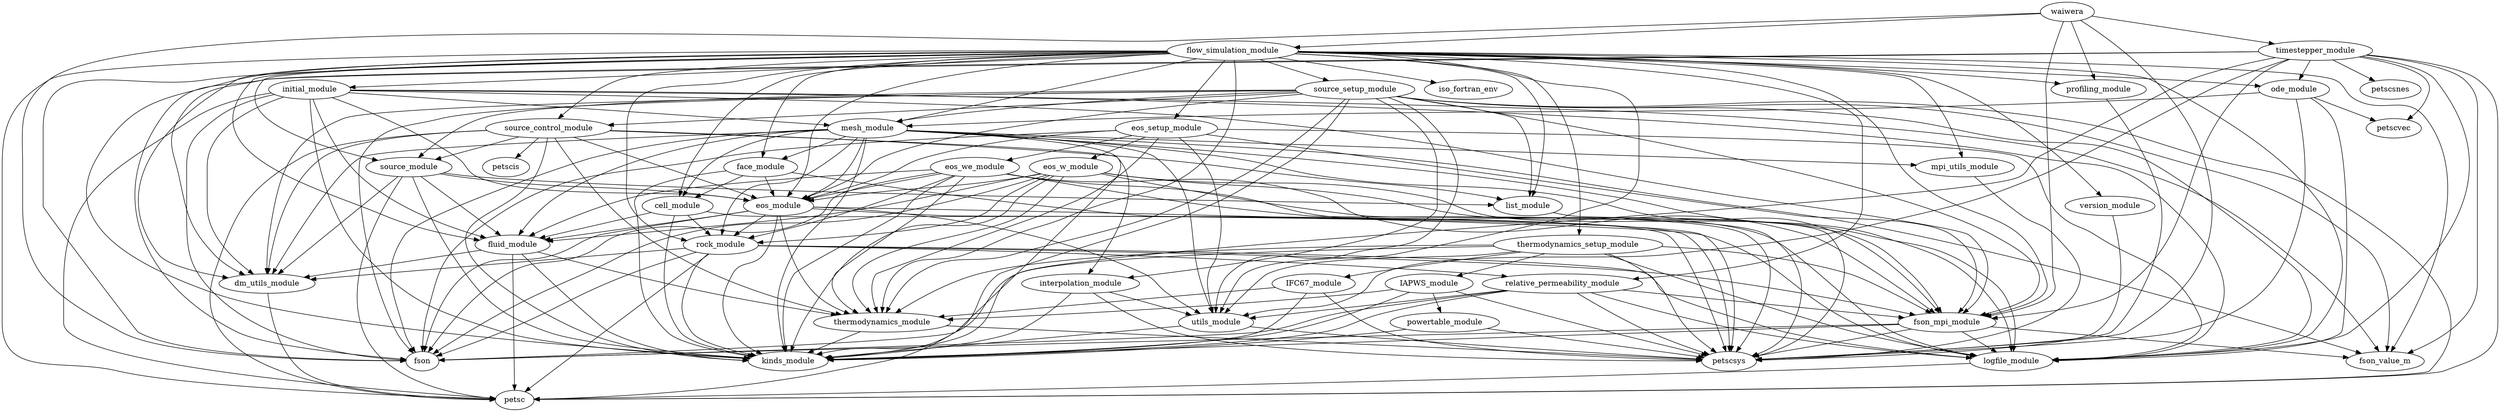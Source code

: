 digraph waiwera{
        IAPWS_module -> kinds_module
        IAPWS_module -> petscsys
        IAPWS_module -> powertable_module
        IAPWS_module -> thermodynamics_module
        IFC67_module -> kinds_module
        IFC67_module -> petscsys
        IFC67_module -> thermodynamics_module
        cell_module -> fluid_module
        cell_module -> kinds_module
        cell_module -> petscsys
        cell_module -> rock_module
        dm_utils_module -> petsc
        eos_module -> fluid_module
        eos_module -> fson
        eos_module -> kinds_module
        eos_module -> logfile_module
        eos_module -> petscsys
        eos_module -> rock_module
        eos_module -> thermodynamics_module
        eos_module -> utils_module
        eos_setup_module -> eos_module
        eos_setup_module -> eos_w_module
        eos_setup_module -> eos_we_module
        eos_setup_module -> fson
        eos_setup_module -> fson_mpi_module
        eos_setup_module -> logfile_module
        eos_setup_module -> thermodynamics_module
        eos_setup_module -> utils_module
        eos_w_module -> eos_module
        eos_w_module -> fluid_module
        eos_w_module -> fson
        eos_w_module -> fson_mpi_module
        eos_w_module -> kinds_module
        eos_w_module -> logfile_module
        eos_w_module -> petscsys
        eos_w_module -> rock_module
        eos_w_module -> thermodynamics_module
        eos_we_module -> eos_module
        eos_we_module -> fluid_module
        eos_we_module -> fson
        eos_we_module -> fson_mpi_module
        eos_we_module -> kinds_module
        eos_we_module -> logfile_module
        eos_we_module -> petscsys
        eos_we_module -> rock_module
        eos_we_module -> thermodynamics_module
        face_module -> cell_module
        face_module -> eos_module
        face_module -> kinds_module
        face_module -> petscsys
        flow_simulation_module -> cell_module
        flow_simulation_module -> dm_utils_module
        flow_simulation_module -> eos_module
        flow_simulation_module -> eos_setup_module
        flow_simulation_module -> face_module
        flow_simulation_module -> fluid_module
        flow_simulation_module -> fson
        flow_simulation_module -> fson_mpi_module
        flow_simulation_module -> fson_value_m
        flow_simulation_module -> initial_module
        flow_simulation_module -> iso_fortran_env
        flow_simulation_module -> kinds_module
        flow_simulation_module -> list_module
        flow_simulation_module -> logfile_module
        flow_simulation_module -> mesh_module
        flow_simulation_module -> mpi_utils_module
        flow_simulation_module -> ode_module
        flow_simulation_module -> petsc
        flow_simulation_module -> profiling_module
        flow_simulation_module -> relative_permeability_module
        flow_simulation_module -> rock_module
        flow_simulation_module -> source_control_module
        flow_simulation_module -> source_module
        flow_simulation_module -> source_setup_module
        flow_simulation_module -> thermodynamics_module
        flow_simulation_module -> thermodynamics_setup_module
        flow_simulation_module -> utils_module
        flow_simulation_module -> version_module
        fluid_module -> dm_utils_module
        fluid_module -> kinds_module
        fluid_module -> petsc
        fluid_module -> thermodynamics_module
        fson_mpi_module -> fson
        fson_mpi_module -> fson_value_m
        fson_mpi_module -> kinds_module
        fson_mpi_module -> logfile_module
        fson_mpi_module -> petscsys
        initial_module -> dm_utils_module
        initial_module -> eos_module
        initial_module -> fluid_module
        initial_module -> fson
        initial_module -> fson_mpi_module
        initial_module -> fson_value_m
        initial_module -> kinds_module
        initial_module -> logfile_module
        initial_module -> mesh_module
        initial_module -> petsc
        interpolation_module -> kinds_module
        interpolation_module -> petscsys
        interpolation_module -> utils_module
        list_module -> petscsys
        logfile_module -> petsc
        mesh_module -> cell_module
        mesh_module -> dm_utils_module
        mesh_module -> eos_module
        mesh_module -> face_module
        mesh_module -> fluid_module
        mesh_module -> fson
        mesh_module -> fson_mpi_module
        mesh_module -> fson_value_m
        mesh_module -> kinds_module
        mesh_module -> logfile_module
        mesh_module -> mpi_utils_module
        mesh_module -> petsc
        mesh_module -> rock_module
        mesh_module -> utils_module
        mpi_utils_module -> petscsys
        ode_module -> logfile_module
        ode_module -> mesh_module
        ode_module -> petscsys
        ode_module -> petscvec
        powertable_module -> kinds_module
        powertable_module -> petscsys
        profiling_module -> petscsys
        relative_permeability_module -> fson
        relative_permeability_module -> fson_mpi_module
        relative_permeability_module -> kinds_module
        relative_permeability_module -> logfile_module
        relative_permeability_module -> petscsys
        relative_permeability_module -> utils_module
        rock_module -> dm_utils_module
        rock_module -> fson
        rock_module -> fson_mpi_module
        rock_module -> kinds_module
        rock_module -> logfile_module
        rock_module -> petsc
        rock_module -> relative_permeability_module
        source_control_module -> dm_utils_module
        source_control_module -> eos_module
        source_control_module -> interpolation_module
        source_control_module -> kinds_module
        source_control_module -> list_module
        source_control_module -> petsc
        source_control_module -> petscis
        source_control_module -> source_module
        source_control_module -> thermodynamics_module
        source_module -> dm_utils_module
        source_module -> eos_module
        source_module -> fluid_module
        source_module -> kinds_module
        source_module -> list_module
        source_module -> petsc
        source_setup_module -> dm_utils_module
        source_setup_module -> eos_module
        source_setup_module -> fson
        source_setup_module -> fson_mpi_module
        source_setup_module -> fson_value_m
        source_setup_module -> interpolation_module
        source_setup_module -> kinds_module
        source_setup_module -> list_module
        source_setup_module -> logfile_module
        source_setup_module -> mesh_module
        source_setup_module -> petsc
        source_setup_module -> source_control_module
        source_setup_module -> source_module
        source_setup_module -> thermodynamics_module
        source_setup_module -> utils_module
        thermodynamics_module -> kinds_module
        thermodynamics_module -> petscsys
        thermodynamics_setup_module -> IAPWS_module
        thermodynamics_setup_module -> IFC67_module
        thermodynamics_setup_module -> fson
        thermodynamics_setup_module -> fson_mpi_module
        thermodynamics_setup_module -> logfile_module
        thermodynamics_setup_module -> petscsys
        thermodynamics_setup_module -> thermodynamics_module
        thermodynamics_setup_module -> utils_module
        timestepper_module -> dm_utils_module
        timestepper_module -> fson
        timestepper_module -> fson_mpi_module
        timestepper_module -> fson_value_m
        timestepper_module -> kinds_module
        timestepper_module -> logfile_module
        timestepper_module -> ode_module
        timestepper_module -> petsc
        timestepper_module -> petscsnes
        timestepper_module -> petscvec
        timestepper_module -> utils_module
        utils_module -> kinds_module
        utils_module -> petscsys
        version_module -> petscsys
        waiwera -> flow_simulation_module
        waiwera -> fson
        waiwera -> fson_mpi_module
        waiwera -> petscsys
        waiwera -> profiling_module
        waiwera -> timestepper_module
}